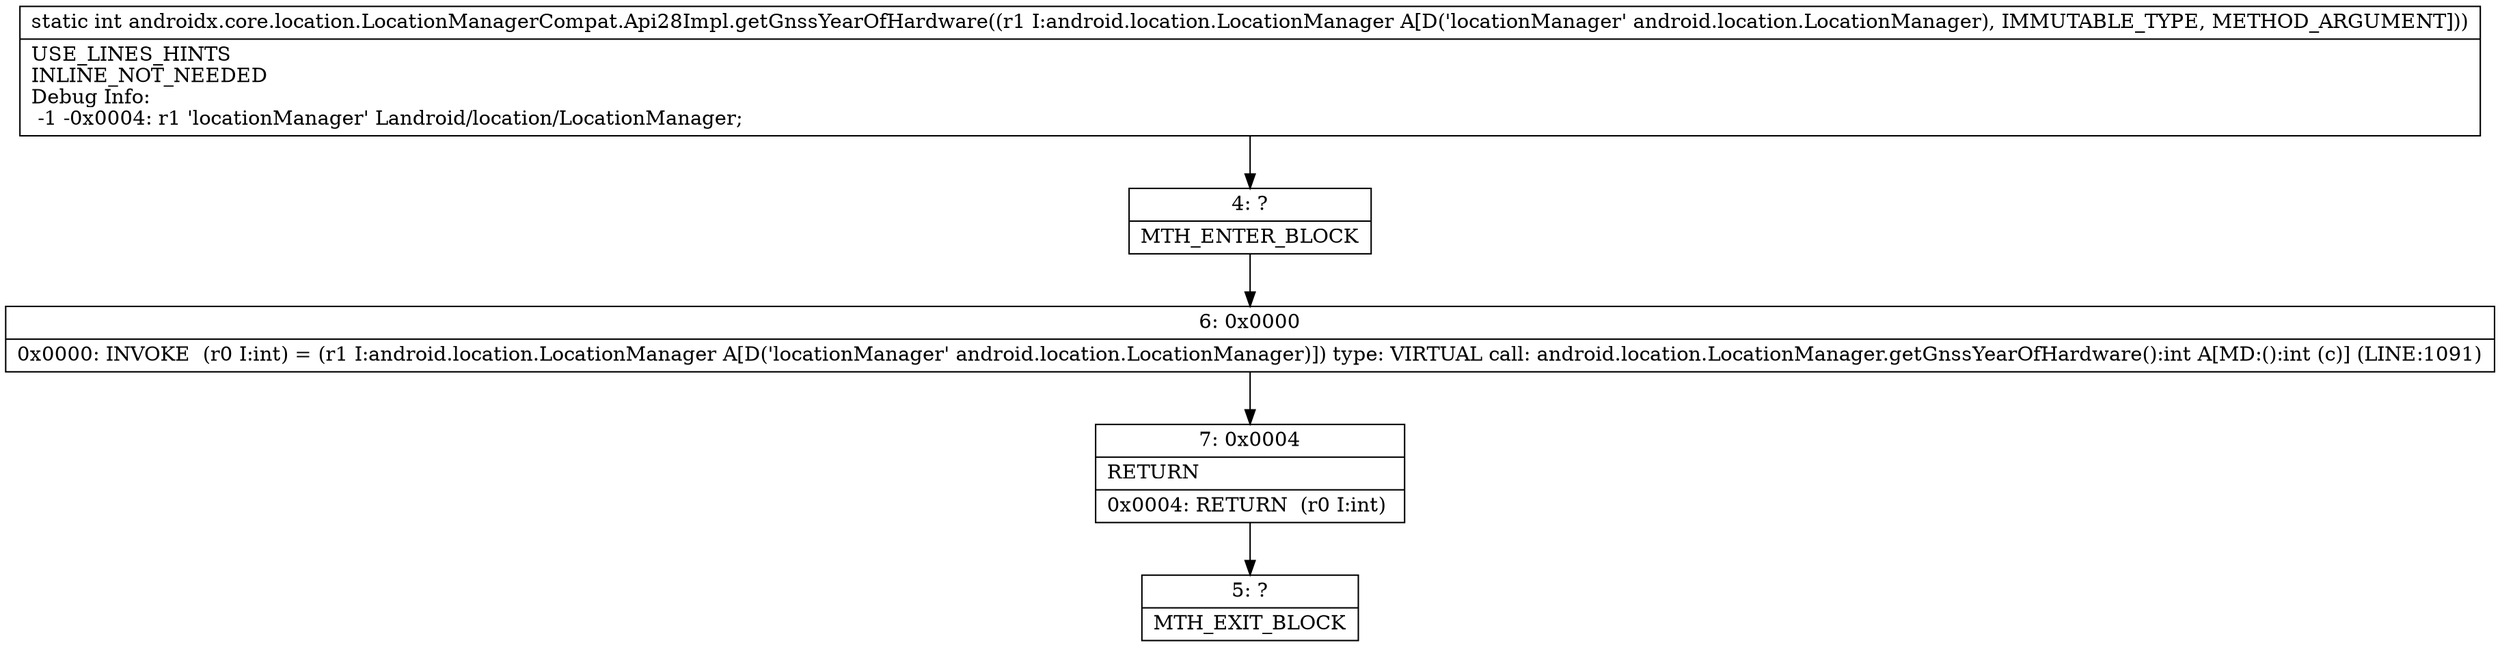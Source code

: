 digraph "CFG forandroidx.core.location.LocationManagerCompat.Api28Impl.getGnssYearOfHardware(Landroid\/location\/LocationManager;)I" {
Node_4 [shape=record,label="{4\:\ ?|MTH_ENTER_BLOCK\l}"];
Node_6 [shape=record,label="{6\:\ 0x0000|0x0000: INVOKE  (r0 I:int) = (r1 I:android.location.LocationManager A[D('locationManager' android.location.LocationManager)]) type: VIRTUAL call: android.location.LocationManager.getGnssYearOfHardware():int A[MD:():int (c)] (LINE:1091)\l}"];
Node_7 [shape=record,label="{7\:\ 0x0004|RETURN\l|0x0004: RETURN  (r0 I:int) \l}"];
Node_5 [shape=record,label="{5\:\ ?|MTH_EXIT_BLOCK\l}"];
MethodNode[shape=record,label="{static int androidx.core.location.LocationManagerCompat.Api28Impl.getGnssYearOfHardware((r1 I:android.location.LocationManager A[D('locationManager' android.location.LocationManager), IMMUTABLE_TYPE, METHOD_ARGUMENT]))  | USE_LINES_HINTS\lINLINE_NOT_NEEDED\lDebug Info:\l  \-1 \-0x0004: r1 'locationManager' Landroid\/location\/LocationManager;\l}"];
MethodNode -> Node_4;Node_4 -> Node_6;
Node_6 -> Node_7;
Node_7 -> Node_5;
}

